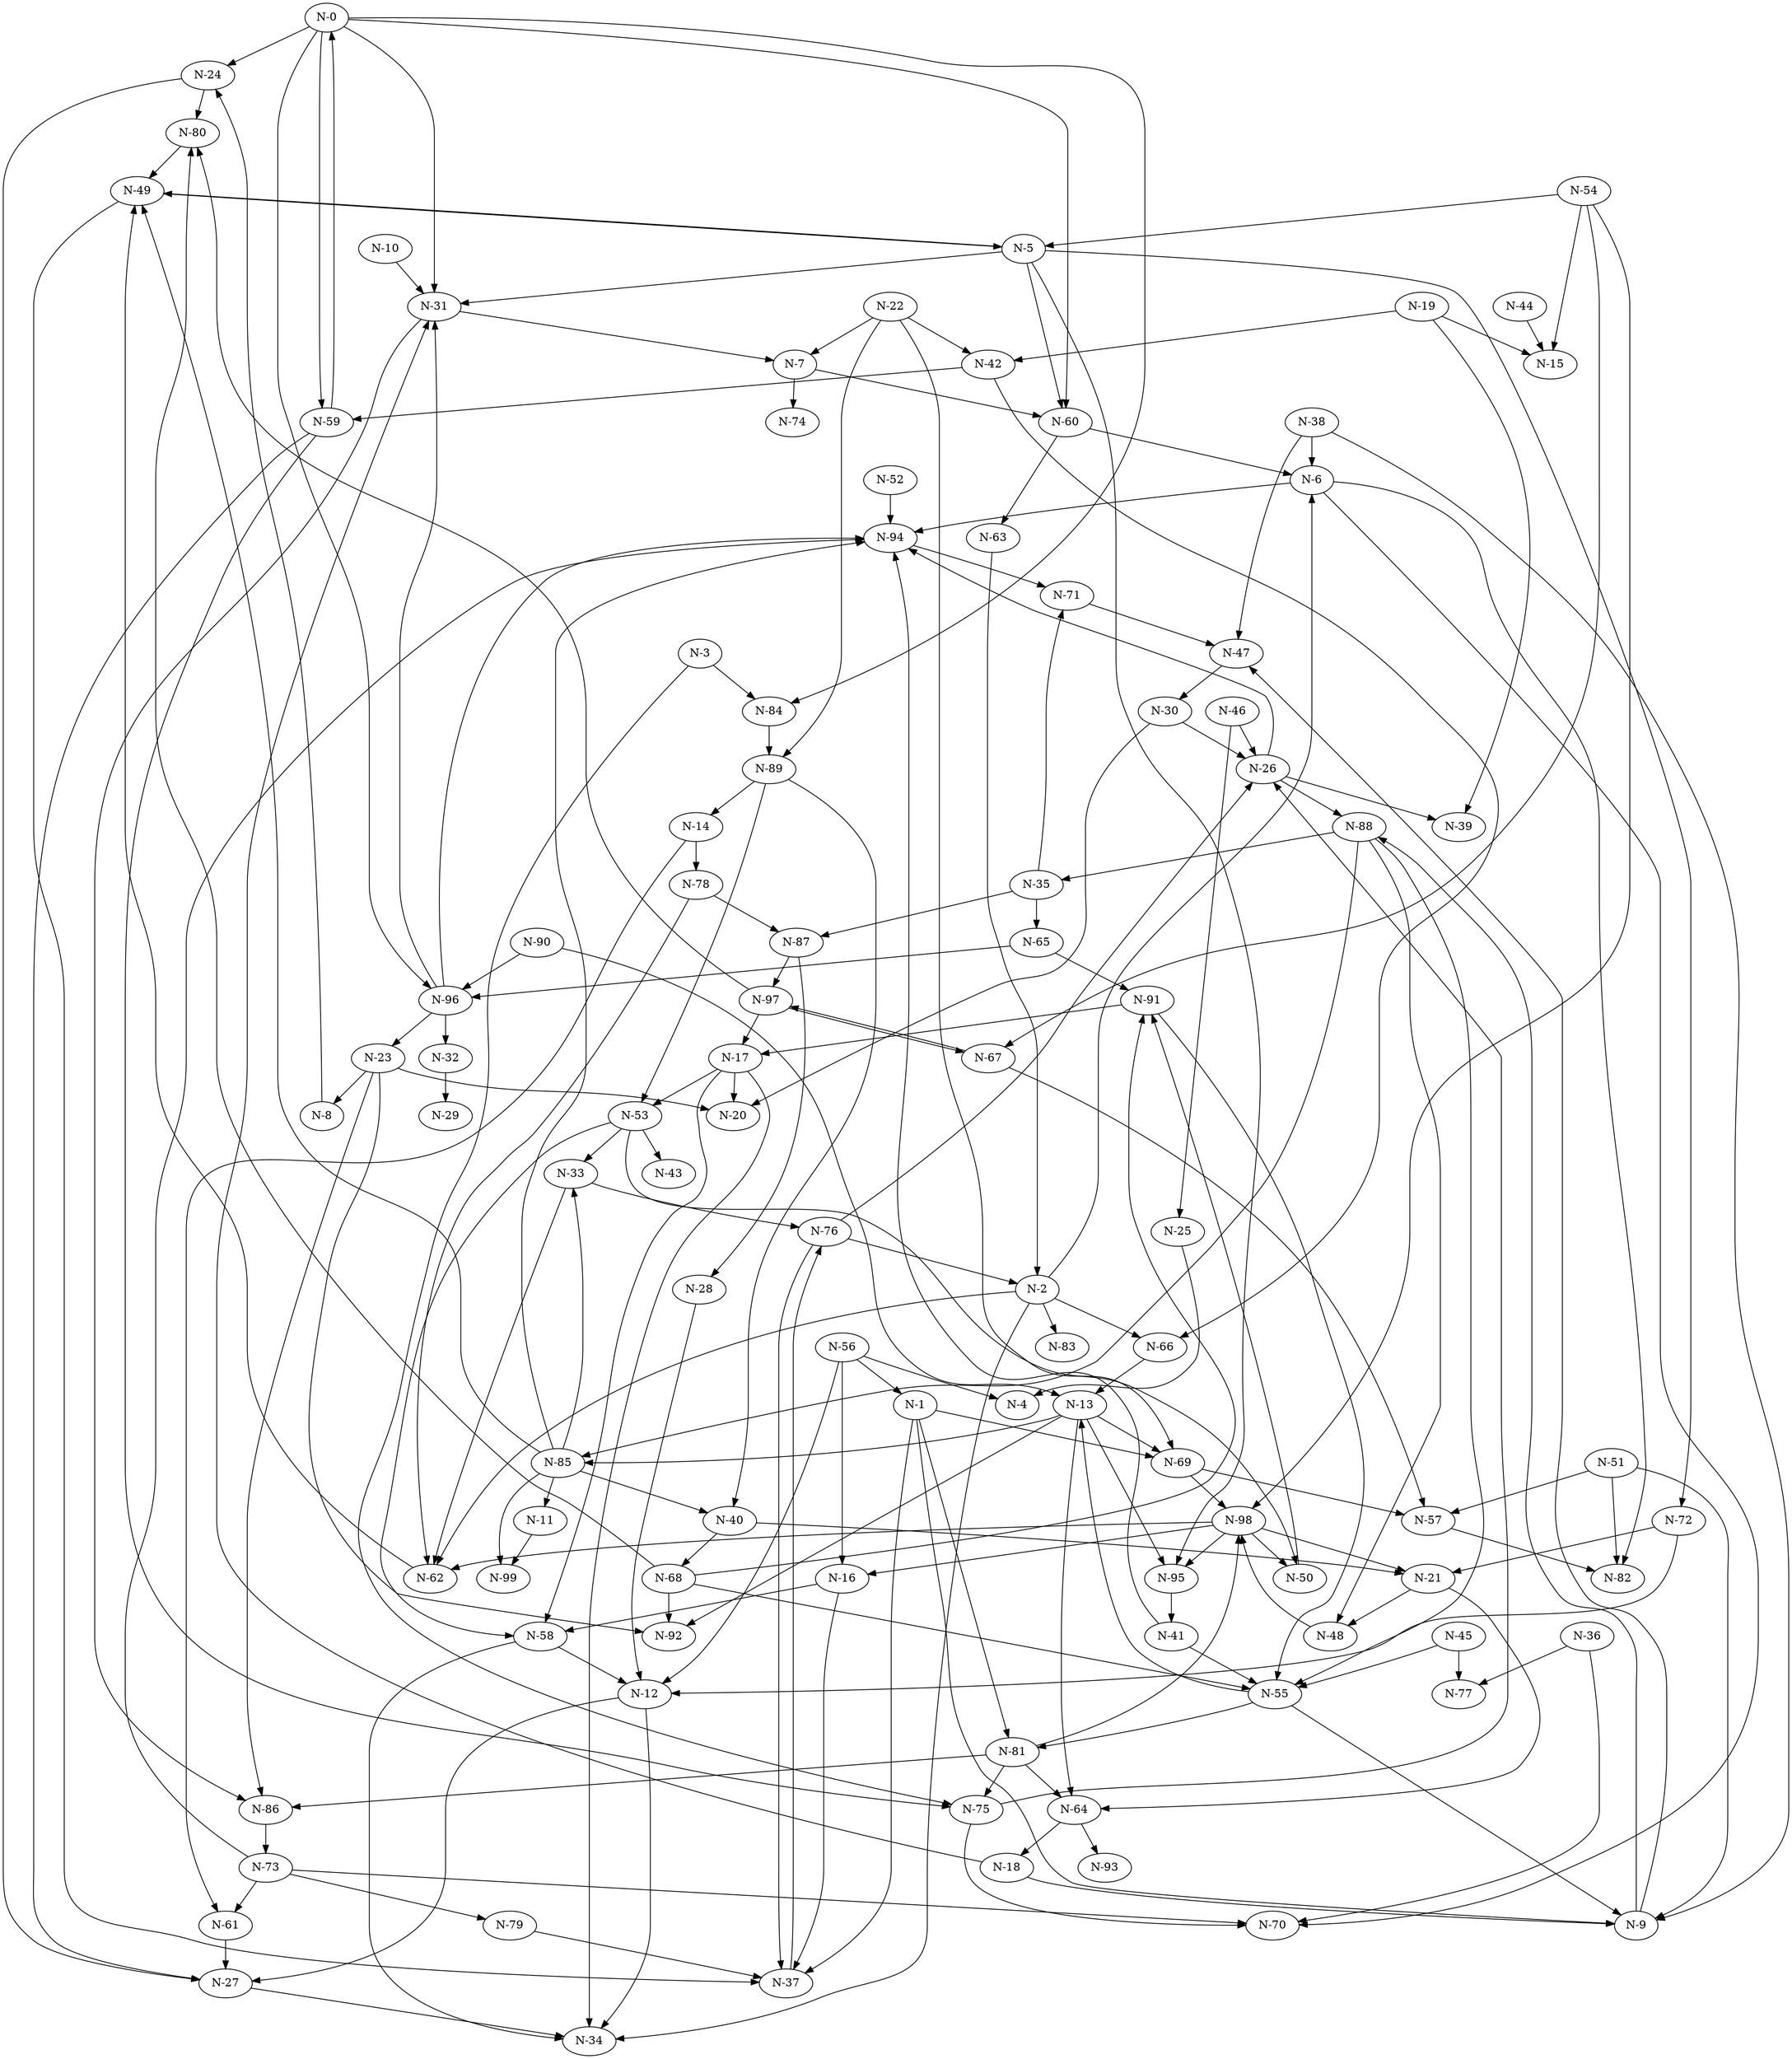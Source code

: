 digraph G {
    "N-0";
    "N-1";
    "N-2";
    "N-3";
    "N-4";
    "N-5";
    "N-6";
    "N-7";
    "N-8";
    "N-9";
    "N-10";
    "N-11";
    "N-12";
    "N-13";
    "N-14";
    "N-15";
    "N-16";
    "N-17";
    "N-18";
    "N-19";
    "N-20";
    "N-21";
    "N-22";
    "N-23";
    "N-24";
    "N-25";
    "N-26";
    "N-27";
    "N-28";
    "N-29";
    "N-30";
    "N-31";
    "N-32";
    "N-33";
    "N-34";
    "N-35";
    "N-36";
    "N-37";
    "N-38";
    "N-39";
    "N-40";
    "N-41";
    "N-42";
    "N-43";
    "N-44";
    "N-45";
    "N-46";
    "N-47";
    "N-48";
    "N-49";
    "N-50";
    "N-51";
    "N-52";
    "N-53";
    "N-54";
    "N-55";
    "N-56";
    "N-57";
    "N-58";
    "N-59";
    "N-60";
    "N-61";
    "N-62";
    "N-63";
    "N-64";
    "N-65";
    "N-66";
    "N-67";
    "N-68";
    "N-69";
    "N-70";
    "N-71";
    "N-72";
    "N-73";
    "N-74";
    "N-75";
    "N-76";
    "N-77";
    "N-78";
    "N-79";
    "N-80";
    "N-81";
    "N-82";
    "N-83";
    "N-84";
    "N-85";
    "N-86";
    "N-87";
    "N-88";
    "N-89";
    "N-90";
    "N-91";
    "N-92";
    "N-93";
    "N-94";
    "N-95";
    "N-96";
    "N-97";
    "N-98";
    "N-99";
    "N-0" -> "N-96";
    "N-0" -> "N-59";
    "N-0" -> "N-24";
    "N-0" -> "N-60";
    "N-0" -> "N-31";
    "N-0" -> "N-84";
    "N-1" -> "N-81";
    "N-1" -> "N-9";
    "N-1" -> "N-69";
    "N-1" -> "N-37";
    "N-2" -> "N-66";
    "N-2" -> "N-6";
    "N-2" -> "N-62";
    "N-2" -> "N-83";
    "N-2" -> "N-34";
    "N-3" -> "N-84";
    "N-3" -> "N-75";
    "N-5" -> "N-49";
    "N-5" -> "N-60";
    "N-5" -> "N-31";
    "N-5" -> "N-95";
    "N-5" -> "N-72";
    "N-6" -> "N-70";
    "N-6" -> "N-94";
    "N-6" -> "N-82";
    "N-7" -> "N-60";
    "N-7" -> "N-74";
    "N-8" -> "N-24";
    "N-9" -> "N-47";
    "N-9" -> "N-88";
    "N-10" -> "N-31";
    "N-11" -> "N-99";
    "N-12" -> "N-27";
    "N-12" -> "N-34";
    "N-13" -> "N-92";
    "N-13" -> "N-69";
    "N-13" -> "N-95";
    "N-13" -> "N-64";
    "N-13" -> "N-85";
    "N-14" -> "N-78";
    "N-14" -> "N-61";
    "N-16" -> "N-37";
    "N-16" -> "N-58";
    "N-17" -> "N-53";
    "N-17" -> "N-58";
    "N-17" -> "N-20";
    "N-17" -> "N-34";
    "N-18" -> "N-9";
    "N-18" -> "N-31";
    "N-19" -> "N-39";
    "N-19" -> "N-15";
    "N-19" -> "N-42";
    "N-21" -> "N-64";
    "N-21" -> "N-48";
    "N-22" -> "N-89";
    "N-22" -> "N-42";
    "N-22" -> "N-69";
    "N-22" -> "N-7";
    "N-23" -> "N-8";
    "N-23" -> "N-86";
    "N-23" -> "N-92";
    "N-23" -> "N-20";
    "N-24" -> "N-80";
    "N-24" -> "N-27";
    "N-25" -> "N-4";
    "N-26" -> "N-39";
    "N-26" -> "N-88";
    "N-26" -> "N-94";
    "N-27" -> "N-34";
    "N-28" -> "N-12";
    "N-30" -> "N-20";
    "N-30" -> "N-26";
    "N-31" -> "N-86";
    "N-31" -> "N-7";
    "N-32" -> "N-29";
    "N-33" -> "N-62";
    "N-33" -> "N-76";
    "N-35" -> "N-65";
    "N-35" -> "N-71";
    "N-35" -> "N-87";
    "N-36" -> "N-70";
    "N-36" -> "N-77";
    "N-37" -> "N-76";
    "N-38" -> "N-47";
    "N-38" -> "N-9";
    "N-38" -> "N-6";
    "N-40" -> "N-68";
    "N-40" -> "N-21";
    "N-41" -> "N-94";
    "N-41" -> "N-55";
    "N-42" -> "N-59";
    "N-42" -> "N-66";
    "N-44" -> "N-15";
    "N-45" -> "N-55";
    "N-45" -> "N-77";
    "N-46" -> "N-26";
    "N-46" -> "N-25";
    "N-47" -> "N-30";
    "N-48" -> "N-98";
    "N-49" -> "N-5";
    "N-49" -> "N-37";
    "N-50" -> "N-91";
    "N-51" -> "N-9";
    "N-51" -> "N-82";
    "N-51" -> "N-57";
    "N-52" -> "N-94";
    "N-53" -> "N-50";
    "N-53" -> "N-58";
    "N-53" -> "N-43";
    "N-53" -> "N-33";
    "N-54" -> "N-98";
    "N-54" -> "N-67";
    "N-54" -> "N-5";
    "N-54" -> "N-15";
    "N-55" -> "N-81";
    "N-55" -> "N-13";
    "N-55" -> "N-9";
    "N-56" -> "N-16";
    "N-56" -> "N-1";
    "N-56" -> "N-12";
    "N-56" -> "N-4";
    "N-57" -> "N-82";
    "N-58" -> "N-34";
    "N-58" -> "N-12";
    "N-59" -> "N-75";
    "N-59" -> "N-27";
    "N-59" -> "N-0";
    "N-60" -> "N-63";
    "N-60" -> "N-6";
    "N-61" -> "N-27";
    "N-62" -> "N-49";
    "N-63" -> "N-2";
    "N-64" -> "N-93";
    "N-64" -> "N-18";
    "N-65" -> "N-96";
    "N-65" -> "N-91";
    "N-66" -> "N-13";
    "N-67" -> "N-97";
    "N-67" -> "N-57";
    "N-68" -> "N-92";
    "N-68" -> "N-55";
    "N-68" -> "N-91";
    "N-68" -> "N-80";
    "N-69" -> "N-98";
    "N-69" -> "N-57";
    "N-71" -> "N-47";
    "N-72" -> "N-21";
    "N-72" -> "N-12";
    "N-73" -> "N-70";
    "N-73" -> "N-79";
    "N-73" -> "N-61";
    "N-73" -> "N-94";
    "N-75" -> "N-70";
    "N-75" -> "N-26";
    "N-76" -> "N-37";
    "N-76" -> "N-26";
    "N-76" -> "N-2";
    "N-78" -> "N-87";
    "N-78" -> "N-62";
    "N-79" -> "N-37";
    "N-80" -> "N-49";
    "N-81" -> "N-64";
    "N-81" -> "N-86";
    "N-81" -> "N-98";
    "N-81" -> "N-75";
    "N-84" -> "N-89";
    "N-85" -> "N-40";
    "N-85" -> "N-94";
    "N-85" -> "N-33";
    "N-85" -> "N-99";
    "N-85" -> "N-49";
    "N-85" -> "N-11";
    "N-86" -> "N-73";
    "N-87" -> "N-97";
    "N-87" -> "N-28";
    "N-88" -> "N-85";
    "N-88" -> "N-48";
    "N-88" -> "N-55";
    "N-88" -> "N-35";
    "N-89" -> "N-40";
    "N-89" -> "N-14";
    "N-89" -> "N-53";
    "N-90" -> "N-96";
    "N-90" -> "N-13";
    "N-91" -> "N-55";
    "N-91" -> "N-17";
    "N-94" -> "N-71";
    "N-95" -> "N-41";
    "N-96" -> "N-32";
    "N-96" -> "N-94";
    "N-96" -> "N-31";
    "N-96" -> "N-23";
    "N-97" -> "N-80";
    "N-97" -> "N-67";
    "N-97" -> "N-17";
    "N-98" -> "N-21";
    "N-98" -> "N-62";
    "N-98" -> "N-50";
    "N-98" -> "N-95";
    "N-98" -> "N-16";
}
